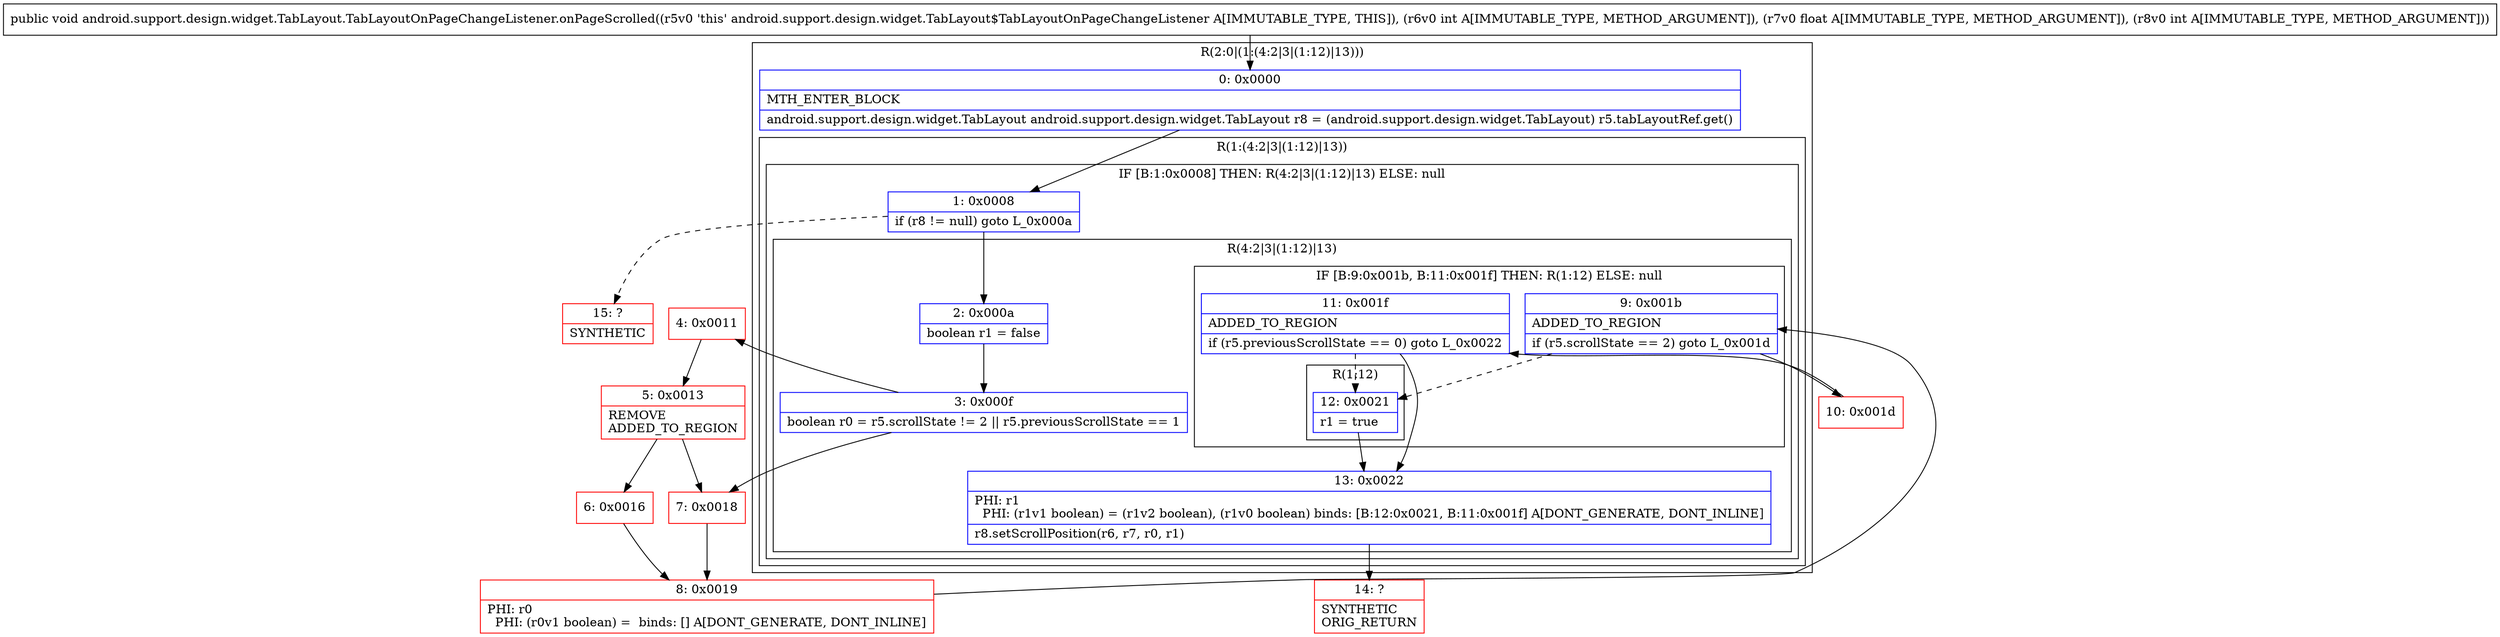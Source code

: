 digraph "CFG forandroid.support.design.widget.TabLayout.TabLayoutOnPageChangeListener.onPageScrolled(IFI)V" {
subgraph cluster_Region_896787274 {
label = "R(2:0|(1:(4:2|3|(1:12)|13)))";
node [shape=record,color=blue];
Node_0 [shape=record,label="{0\:\ 0x0000|MTH_ENTER_BLOCK\l|android.support.design.widget.TabLayout android.support.design.widget.TabLayout r8 = (android.support.design.widget.TabLayout) r5.tabLayoutRef.get()\l}"];
subgraph cluster_Region_1810161065 {
label = "R(1:(4:2|3|(1:12)|13))";
node [shape=record,color=blue];
subgraph cluster_IfRegion_582549342 {
label = "IF [B:1:0x0008] THEN: R(4:2|3|(1:12)|13) ELSE: null";
node [shape=record,color=blue];
Node_1 [shape=record,label="{1\:\ 0x0008|if (r8 != null) goto L_0x000a\l}"];
subgraph cluster_Region_1074000766 {
label = "R(4:2|3|(1:12)|13)";
node [shape=record,color=blue];
Node_2 [shape=record,label="{2\:\ 0x000a|boolean r1 = false\l}"];
Node_3 [shape=record,label="{3\:\ 0x000f|boolean r0 = r5.scrollState != 2 \|\| r5.previousScrollState == 1\l}"];
subgraph cluster_IfRegion_2045365495 {
label = "IF [B:9:0x001b, B:11:0x001f] THEN: R(1:12) ELSE: null";
node [shape=record,color=blue];
Node_9 [shape=record,label="{9\:\ 0x001b|ADDED_TO_REGION\l|if (r5.scrollState == 2) goto L_0x001d\l}"];
Node_11 [shape=record,label="{11\:\ 0x001f|ADDED_TO_REGION\l|if (r5.previousScrollState == 0) goto L_0x0022\l}"];
subgraph cluster_Region_1955791392 {
label = "R(1:12)";
node [shape=record,color=blue];
Node_12 [shape=record,label="{12\:\ 0x0021|r1 = true\l}"];
}
}
Node_13 [shape=record,label="{13\:\ 0x0022|PHI: r1 \l  PHI: (r1v1 boolean) = (r1v2 boolean), (r1v0 boolean) binds: [B:12:0x0021, B:11:0x001f] A[DONT_GENERATE, DONT_INLINE]\l|r8.setScrollPosition(r6, r7, r0, r1)\l}"];
}
}
}
}
Node_4 [shape=record,color=red,label="{4\:\ 0x0011}"];
Node_5 [shape=record,color=red,label="{5\:\ 0x0013|REMOVE\lADDED_TO_REGION\l}"];
Node_6 [shape=record,color=red,label="{6\:\ 0x0016}"];
Node_7 [shape=record,color=red,label="{7\:\ 0x0018}"];
Node_8 [shape=record,color=red,label="{8\:\ 0x0019|PHI: r0 \l  PHI: (r0v1 boolean) =  binds: [] A[DONT_GENERATE, DONT_INLINE]\l}"];
Node_10 [shape=record,color=red,label="{10\:\ 0x001d}"];
Node_14 [shape=record,color=red,label="{14\:\ ?|SYNTHETIC\lORIG_RETURN\l}"];
Node_15 [shape=record,color=red,label="{15\:\ ?|SYNTHETIC\l}"];
MethodNode[shape=record,label="{public void android.support.design.widget.TabLayout.TabLayoutOnPageChangeListener.onPageScrolled((r5v0 'this' android.support.design.widget.TabLayout$TabLayoutOnPageChangeListener A[IMMUTABLE_TYPE, THIS]), (r6v0 int A[IMMUTABLE_TYPE, METHOD_ARGUMENT]), (r7v0 float A[IMMUTABLE_TYPE, METHOD_ARGUMENT]), (r8v0 int A[IMMUTABLE_TYPE, METHOD_ARGUMENT])) }"];
MethodNode -> Node_0;
Node_0 -> Node_1;
Node_1 -> Node_2;
Node_1 -> Node_15[style=dashed];
Node_2 -> Node_3;
Node_3 -> Node_4;
Node_3 -> Node_7;
Node_9 -> Node_10;
Node_9 -> Node_12[style=dashed];
Node_11 -> Node_12[style=dashed];
Node_11 -> Node_13;
Node_12 -> Node_13;
Node_13 -> Node_14;
Node_4 -> Node_5;
Node_5 -> Node_6;
Node_5 -> Node_7;
Node_6 -> Node_8;
Node_7 -> Node_8;
Node_8 -> Node_9;
Node_10 -> Node_11;
}

